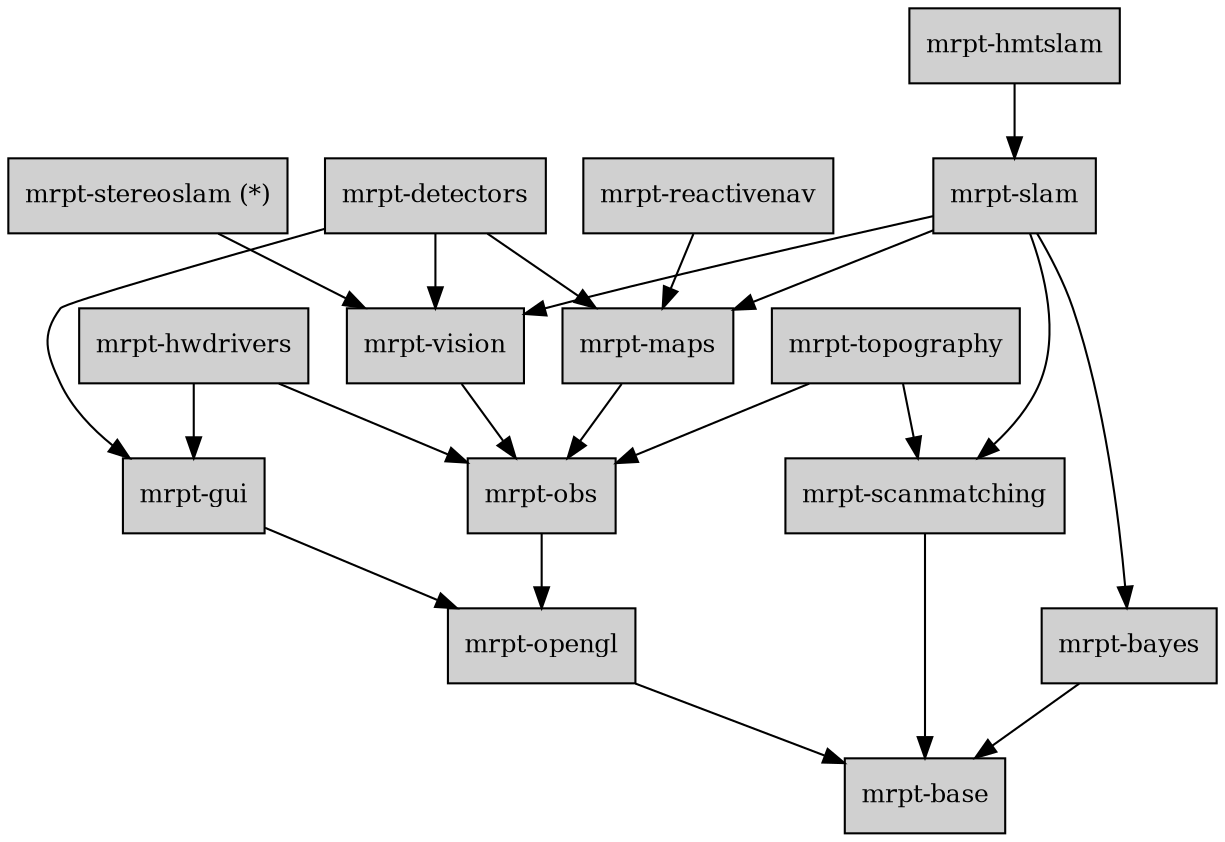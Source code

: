 digraph MRPT_LIBS {

	node [shape=box,style=filled, fillcolor="#D0D0D0",fontsize=12];
	
	base 		[label="mrpt-base",URL="mrpt-base.html"];
	bayes 		[label="mrpt-bayes",URL="mrpt-bayes.html"];
	opengl 		[label="mrpt-opengl", URL="mrpt-opengl.html"];
	gui 		[label="mrpt-gui",URL="mrpt-gui.html"];
	obs 		[label="mrpt-obs",URL="mrpt-obs.html"];
	hwdrivers 	[label="mrpt-hwdrivers",URL="mrpt-hwdrivers.html"];
	topography 	[label="mrpt-topography",URL="mrpt-topography.html"];
	maps 		[label="mrpt-maps",URL="mrpt-maps.html"];
	vision 		[label="mrpt-vision",URL="mrpt-vision.html"];
	scanmatching 		[label="mrpt-scanmatching",URL="mrpt-scanmatching.html"];

	slam 		[label="mrpt-slam",URL="mrpt-slam.html"];
	
	hmtslam		[label="mrpt-hmtslam",URL="mrpt-hmtslam.html"];
	reactivenav	[label="mrpt-reactivenav",URL="mrpt-reactivenav.html"];
	stereoslam	[label="mrpt-stereoslam (*)",URL="mrpt-stereoslam.html"];
	
	detectors	[label="mrpt-detectors",URL="mrpt-detectors.html"];
	
	
	scanmatching -> base;

	bayes -> base;
	
	opengl -> base;
	
	obs -> opengl;
	
	gui -> opengl;
	
	hwdrivers -> gui;
	hwdrivers -> obs;
	
	topography -> obs;
	topography -> scanmatching;
	
	vision -> obs;
	
	maps -> obs;

	slam -> maps;
	slam -> vision;
	slam -> scanmatching;
	slam -> bayes;
	
	detectors -> vision;
	detectors -> maps;
	detectors -> gui;
	
	hmtslam -> slam;


	stereoslam -> vision;
	
	reactivenav -> maps;
	//reactivenav -> gui;
}
